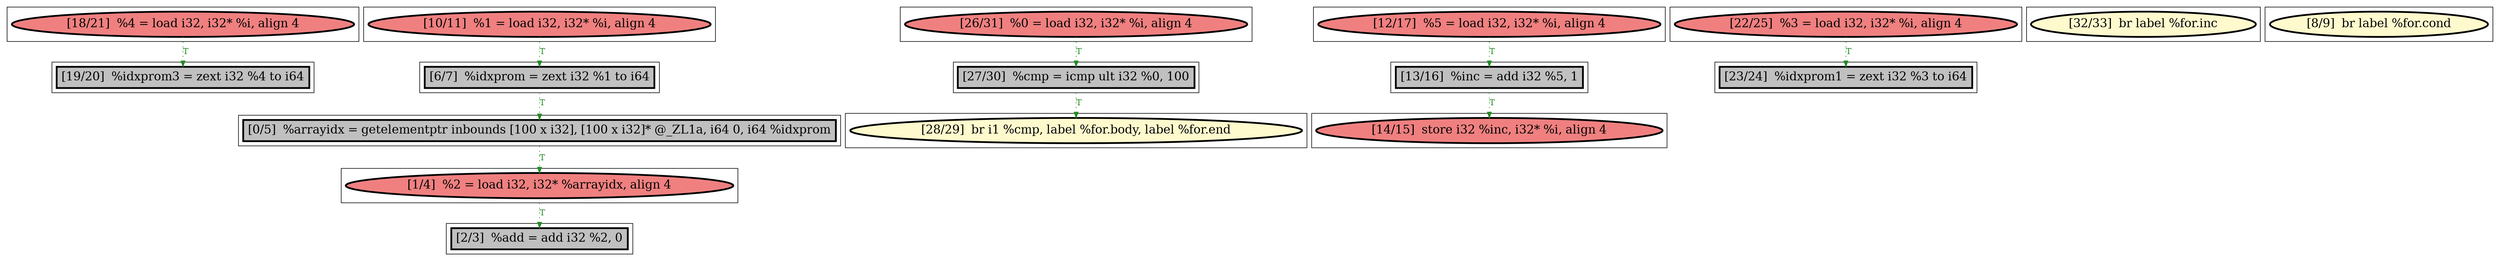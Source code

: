
digraph G {



node652->node658 [style=dotted,color=forestgreen,label="T",fontcolor=forestgreen ]
node660->node662 [style=dotted,color=forestgreen,label="T",fontcolor=forestgreen ]
node663->node664 [style=dotted,color=forestgreen,label="T",fontcolor=forestgreen ]
node664->node648 [style=dotted,color=forestgreen,label="T",fontcolor=forestgreen ]
node655->node650 [style=dotted,color=forestgreen,label="T",fontcolor=forestgreen ]
node656->node655 [style=dotted,color=forestgreen,label="T",fontcolor=forestgreen ]
node654->node659 [style=dotted,color=forestgreen,label="T",fontcolor=forestgreen ]
node657->node654 [style=dotted,color=forestgreen,label="T",fontcolor=forestgreen ]
node649->node651 [style=dotted,color=forestgreen,label="T",fontcolor=forestgreen ]
node662->node663 [style=dotted,color=forestgreen,label="T",fontcolor=forestgreen ]


subgraph cluster16 {


node664 [penwidth=3.0,fontsize=20,fillcolor=lightcoral,label="[1/4]  %2 = load i32, i32* %arrayidx, align 4",shape=ellipse,style=filled ]



}

subgraph cluster4 {


node652 [penwidth=3.0,fontsize=20,fillcolor=lightcoral,label="[18/21]  %4 = load i32, i32* %i, align 4",shape=ellipse,style=filled ]



}

subgraph cluster3 {


node651 [penwidth=3.0,fontsize=20,fillcolor=grey,label="[23/24]  %idxprom1 = zext i32 %3 to i64",shape=rectangle,style=filled ]



}

subgraph cluster2 {


node650 [penwidth=3.0,fontsize=20,fillcolor=lemonchiffon,label="[28/29]  br i1 %cmp, label %for.body, label %for.end",shape=ellipse,style=filled ]



}

subgraph cluster1 {


node649 [penwidth=3.0,fontsize=20,fillcolor=lightcoral,label="[22/25]  %3 = load i32, i32* %i, align 4",shape=ellipse,style=filled ]



}

subgraph cluster12 {


node660 [penwidth=3.0,fontsize=20,fillcolor=lightcoral,label="[10/11]  %1 = load i32, i32* %i, align 4",shape=ellipse,style=filled ]



}

subgraph cluster5 {


node653 [penwidth=3.0,fontsize=20,fillcolor=lemonchiffon,label="[32/33]  br label %for.inc",shape=ellipse,style=filled ]



}

subgraph cluster0 {


node648 [penwidth=3.0,fontsize=20,fillcolor=grey,label="[2/3]  %add = add i32 %2, 0",shape=rectangle,style=filled ]



}

subgraph cluster6 {


node654 [penwidth=3.0,fontsize=20,fillcolor=grey,label="[13/16]  %inc = add i32 %5, 1",shape=rectangle,style=filled ]



}

subgraph cluster14 {


node662 [penwidth=3.0,fontsize=20,fillcolor=grey,label="[6/7]  %idxprom = zext i32 %1 to i64",shape=rectangle,style=filled ]



}

subgraph cluster7 {


node655 [penwidth=3.0,fontsize=20,fillcolor=grey,label="[27/30]  %cmp = icmp ult i32 %0, 100",shape=rectangle,style=filled ]



}

subgraph cluster8 {


node656 [penwidth=3.0,fontsize=20,fillcolor=lightcoral,label="[26/31]  %0 = load i32, i32* %i, align 4",shape=ellipse,style=filled ]



}

subgraph cluster9 {


node657 [penwidth=3.0,fontsize=20,fillcolor=lightcoral,label="[12/17]  %5 = load i32, i32* %i, align 4",shape=ellipse,style=filled ]



}

subgraph cluster10 {


node658 [penwidth=3.0,fontsize=20,fillcolor=grey,label="[19/20]  %idxprom3 = zext i32 %4 to i64",shape=rectangle,style=filled ]



}

subgraph cluster11 {


node659 [penwidth=3.0,fontsize=20,fillcolor=lightcoral,label="[14/15]  store i32 %inc, i32* %i, align 4",shape=ellipse,style=filled ]



}

subgraph cluster13 {


node661 [penwidth=3.0,fontsize=20,fillcolor=lemonchiffon,label="[8/9]  br label %for.cond",shape=ellipse,style=filled ]



}

subgraph cluster15 {


node663 [penwidth=3.0,fontsize=20,fillcolor=grey,label="[0/5]  %arrayidx = getelementptr inbounds [100 x i32], [100 x i32]* @_ZL1a, i64 0, i64 %idxprom",shape=rectangle,style=filled ]



}

}

